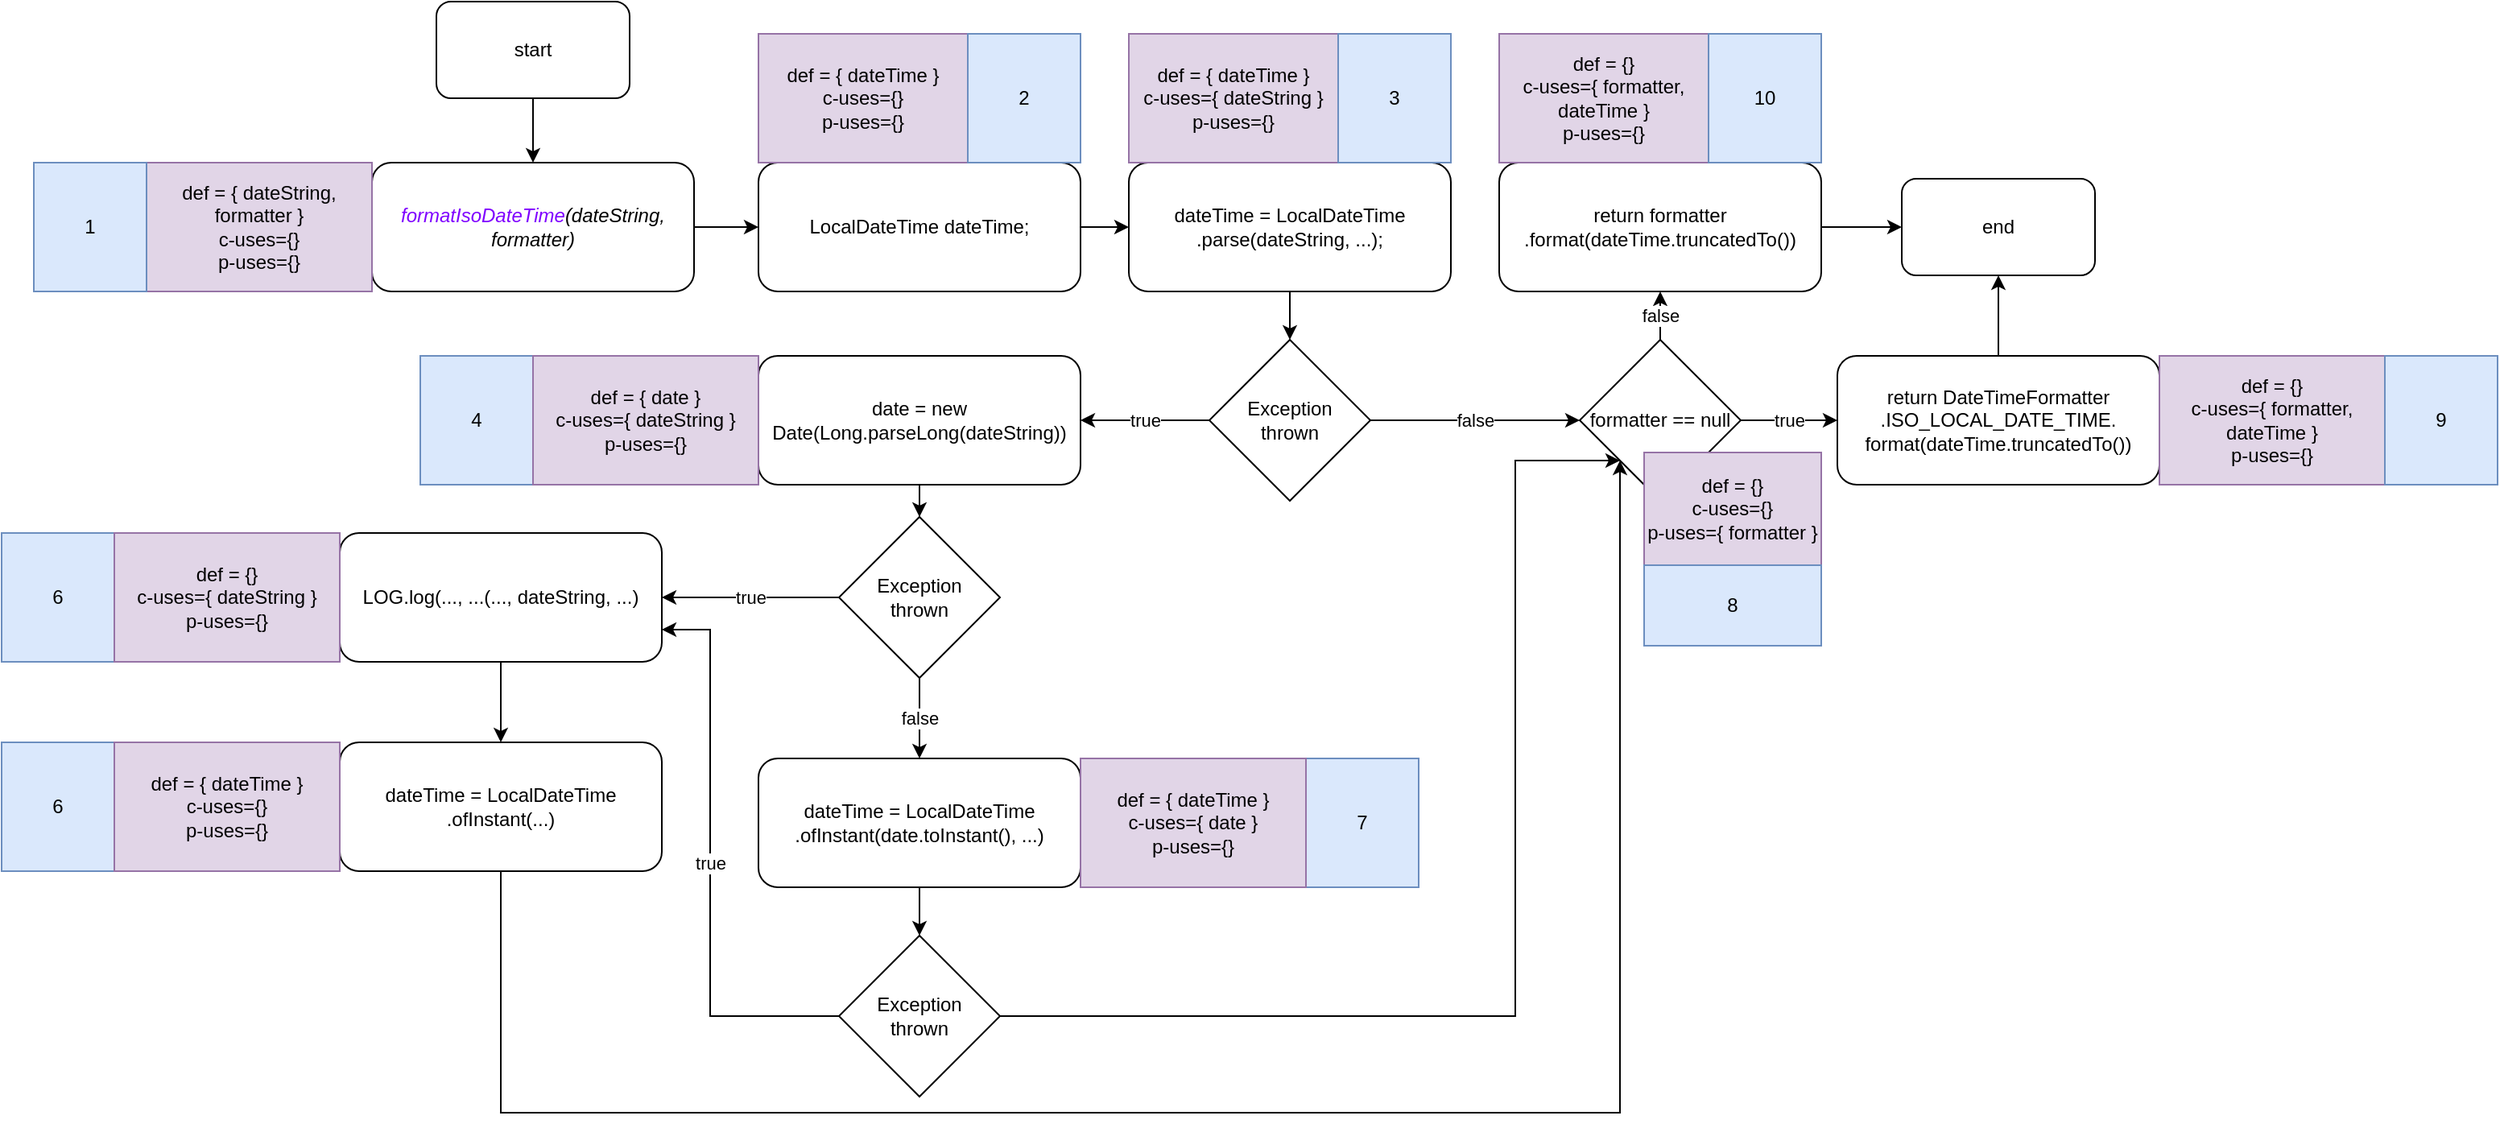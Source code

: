 <mxfile version="20.6.0" type="device"><diagram id="Lz7AijbrBp_rhBIXZJey" name="Página-1"><mxGraphModel dx="1673" dy="896" grid="1" gridSize="10" guides="1" tooltips="1" connect="1" arrows="1" fold="1" page="1" pageScale="1" pageWidth="827" pageHeight="583" math="0" shadow="0"><root><mxCell id="0"/><mxCell id="1" parent="0"/><mxCell id="VnGlANeKpyUaF631w82r-49" value="" style="edgeStyle=orthogonalEdgeStyle;rounded=0;orthogonalLoop=1;jettySize=auto;html=1;" edge="1" parent="1" source="VnGlANeKpyUaF631w82r-4" target="VnGlANeKpyUaF631w82r-48"><mxGeometry relative="1" as="geometry"/></mxCell><mxCell id="VnGlANeKpyUaF631w82r-4" value="&lt;i&gt;&lt;font color=&quot;#7f00ff&quot;&gt;formatIsoDateTime&lt;/font&gt;(dateString, formatter)&lt;/i&gt;" style="rounded=1;whiteSpace=wrap;html=1;fontSize=12;" vertex="1" parent="1"><mxGeometry x="250" y="120" width="200" height="80" as="geometry"/></mxCell><mxCell id="VnGlANeKpyUaF631w82r-6" value="def = { dateString, formatter }&lt;br&gt;c-uses={}&lt;br&gt;p-uses={}" style="rounded=0;whiteSpace=wrap;html=1;fontSize=12;fillColor=#e1d5e7;strokeColor=#9673a6;" vertex="1" parent="1"><mxGeometry x="110" y="120" width="140" height="80" as="geometry"/></mxCell><mxCell id="VnGlANeKpyUaF631w82r-7" value="1" style="rounded=0;whiteSpace=wrap;html=1;fontSize=12;fillColor=#dae8fc;strokeColor=#6c8ebf;" vertex="1" parent="1"><mxGeometry x="40" y="120" width="70" height="80" as="geometry"/></mxCell><mxCell id="VnGlANeKpyUaF631w82r-9" value="" style="edgeStyle=orthogonalEdgeStyle;rounded=0;orthogonalLoop=1;jettySize=auto;html=1;" edge="1" parent="1" source="VnGlANeKpyUaF631w82r-8" target="VnGlANeKpyUaF631w82r-4"><mxGeometry relative="1" as="geometry"/></mxCell><mxCell id="VnGlANeKpyUaF631w82r-8" value="start" style="rounded=1;whiteSpace=wrap;html=1;fontSize=12;" vertex="1" parent="1"><mxGeometry x="290" y="20" width="120" height="60" as="geometry"/></mxCell><mxCell id="VnGlANeKpyUaF631w82r-18" value="" style="edgeStyle=orthogonalEdgeStyle;rounded=0;orthogonalLoop=1;jettySize=auto;html=1;" edge="1" parent="1" source="VnGlANeKpyUaF631w82r-14" target="VnGlANeKpyUaF631w82r-17"><mxGeometry relative="1" as="geometry"/></mxCell><mxCell id="VnGlANeKpyUaF631w82r-14" value="dateTime = LocalDateTime&lt;br&gt;.parse(dateString,&amp;nbsp;...);" style="rounded=1;whiteSpace=wrap;html=1;fontSize=12;" vertex="1" parent="1"><mxGeometry x="720" y="120" width="200" height="80" as="geometry"/></mxCell><mxCell id="VnGlANeKpyUaF631w82r-16" value="def = { dateTime }&lt;br&gt;c-uses={ dateString }&lt;br&gt;p-uses={}" style="rounded=0;whiteSpace=wrap;html=1;fontSize=12;fillColor=#e1d5e7;strokeColor=#9673a6;" vertex="1" parent="1"><mxGeometry x="720" y="40" width="130" height="80" as="geometry"/></mxCell><mxCell id="VnGlANeKpyUaF631w82r-20" value="true" style="edgeStyle=orthogonalEdgeStyle;rounded=0;orthogonalLoop=1;jettySize=auto;html=1;" edge="1" parent="1" source="VnGlANeKpyUaF631w82r-17" target="VnGlANeKpyUaF631w82r-19"><mxGeometry relative="1" as="geometry"/></mxCell><mxCell id="VnGlANeKpyUaF631w82r-24" value="false" style="edgeStyle=orthogonalEdgeStyle;rounded=0;orthogonalLoop=1;jettySize=auto;html=1;" edge="1" parent="1" source="VnGlANeKpyUaF631w82r-17" target="VnGlANeKpyUaF631w82r-23"><mxGeometry relative="1" as="geometry"/></mxCell><mxCell id="VnGlANeKpyUaF631w82r-17" value="Exception&lt;br&gt;thrown" style="rhombus;whiteSpace=wrap;html=1;fontSize=12;fontColor=#000000;" vertex="1" parent="1"><mxGeometry x="770" y="230" width="100" height="100" as="geometry"/></mxCell><mxCell id="VnGlANeKpyUaF631w82r-62" value="" style="edgeStyle=orthogonalEdgeStyle;rounded=0;orthogonalLoop=1;jettySize=auto;html=1;" edge="1" parent="1" source="VnGlANeKpyUaF631w82r-19" target="VnGlANeKpyUaF631w82r-61"><mxGeometry relative="1" as="geometry"/></mxCell><mxCell id="VnGlANeKpyUaF631w82r-19" value="date = new Date(Long.parseLong(dateString))" style="rounded=1;whiteSpace=wrap;html=1;fontSize=12;" vertex="1" parent="1"><mxGeometry x="490" y="240" width="200" height="80" as="geometry"/></mxCell><mxCell id="VnGlANeKpyUaF631w82r-27" value="true" style="edgeStyle=orthogonalEdgeStyle;rounded=0;orthogonalLoop=1;jettySize=auto;html=1;" edge="1" parent="1" source="VnGlANeKpyUaF631w82r-23" target="VnGlANeKpyUaF631w82r-25"><mxGeometry relative="1" as="geometry"/></mxCell><mxCell id="VnGlANeKpyUaF631w82r-33" value="false" style="edgeStyle=orthogonalEdgeStyle;rounded=0;orthogonalLoop=1;jettySize=auto;html=1;" edge="1" parent="1" source="VnGlANeKpyUaF631w82r-23" target="VnGlANeKpyUaF631w82r-32"><mxGeometry relative="1" as="geometry"/></mxCell><mxCell id="VnGlANeKpyUaF631w82r-23" value="formatter == null" style="rhombus;whiteSpace=wrap;html=1;fontSize=12;fontColor=#000000;" vertex="1" parent="1"><mxGeometry x="1000" y="230" width="100" height="100" as="geometry"/></mxCell><mxCell id="VnGlANeKpyUaF631w82r-31" value="" style="edgeStyle=orthogonalEdgeStyle;rounded=0;orthogonalLoop=1;jettySize=auto;html=1;entryX=0.5;entryY=1;entryDx=0;entryDy=0;" edge="1" parent="1" source="VnGlANeKpyUaF631w82r-25" target="VnGlANeKpyUaF631w82r-30"><mxGeometry relative="1" as="geometry"/></mxCell><mxCell id="VnGlANeKpyUaF631w82r-25" value="return DateTimeFormatter&lt;br&gt;.ISO_LOCAL_DATE_TIME.&lt;br&gt;format(dateTime.truncatedTo())" style="rounded=1;whiteSpace=wrap;html=1;fontSize=12;" vertex="1" parent="1"><mxGeometry x="1160" y="240" width="200" height="80" as="geometry"/></mxCell><mxCell id="VnGlANeKpyUaF631w82r-26" value="3" style="rounded=0;whiteSpace=wrap;html=1;fontSize=12;fillColor=#dae8fc;strokeColor=#6c8ebf;" vertex="1" parent="1"><mxGeometry x="850" y="40" width="70" height="80" as="geometry"/></mxCell><mxCell id="VnGlANeKpyUaF631w82r-30" value="end" style="rounded=1;whiteSpace=wrap;html=1;fontSize=12;" vertex="1" parent="1"><mxGeometry x="1200" y="130" width="120" height="60" as="geometry"/></mxCell><mxCell id="VnGlANeKpyUaF631w82r-34" value="" style="edgeStyle=orthogonalEdgeStyle;rounded=0;orthogonalLoop=1;jettySize=auto;html=1;" edge="1" parent="1" source="VnGlANeKpyUaF631w82r-32" target="VnGlANeKpyUaF631w82r-30"><mxGeometry relative="1" as="geometry"/></mxCell><mxCell id="VnGlANeKpyUaF631w82r-32" value="return formatter&lt;br&gt;.format(dateTime.truncatedTo())" style="rounded=1;whiteSpace=wrap;html=1;fontSize=12;" vertex="1" parent="1"><mxGeometry x="950" y="120" width="200" height="80" as="geometry"/></mxCell><mxCell id="VnGlANeKpyUaF631w82r-35" value="def = {}&lt;br&gt;c-uses={ formatter, dateTime }&lt;br&gt;p-uses={}" style="rounded=0;whiteSpace=wrap;html=1;fontSize=12;fillColor=#e1d5e7;strokeColor=#9673a6;" vertex="1" parent="1"><mxGeometry x="950" y="40" width="130" height="80" as="geometry"/></mxCell><mxCell id="VnGlANeKpyUaF631w82r-36" value="10" style="rounded=0;whiteSpace=wrap;html=1;fontSize=12;fillColor=#dae8fc;strokeColor=#6c8ebf;" vertex="1" parent="1"><mxGeometry x="1080" y="40" width="70" height="80" as="geometry"/></mxCell><mxCell id="VnGlANeKpyUaF631w82r-37" value="4" style="rounded=0;whiteSpace=wrap;html=1;fontSize=12;fillColor=#dae8fc;strokeColor=#6c8ebf;" vertex="1" parent="1"><mxGeometry x="280" y="240" width="70" height="80" as="geometry"/></mxCell><mxCell id="VnGlANeKpyUaF631w82r-38" value="def = { date }&lt;br&gt;c-uses={ dateString }&lt;br&gt;p-uses={}" style="rounded=0;whiteSpace=wrap;html=1;fontSize=12;fillColor=#e1d5e7;strokeColor=#9673a6;" vertex="1" parent="1"><mxGeometry x="350" y="240" width="140" height="80" as="geometry"/></mxCell><mxCell id="VnGlANeKpyUaF631w82r-39" value="def = {}&lt;br&gt;c-uses={ formatter, dateTime }&lt;br&gt;p-uses={}" style="rounded=0;whiteSpace=wrap;html=1;fontSize=12;fillColor=#e1d5e7;strokeColor=#9673a6;" vertex="1" parent="1"><mxGeometry x="1360" y="240" width="140" height="80" as="geometry"/></mxCell><mxCell id="VnGlANeKpyUaF631w82r-40" value="9" style="rounded=0;whiteSpace=wrap;html=1;fontSize=12;fillColor=#dae8fc;strokeColor=#6c8ebf;" vertex="1" parent="1"><mxGeometry x="1500" y="240" width="70" height="80" as="geometry"/></mxCell><mxCell id="VnGlANeKpyUaF631w82r-70" value="" style="edgeStyle=orthogonalEdgeStyle;rounded=0;orthogonalLoop=1;jettySize=auto;html=1;" edge="1" parent="1" source="VnGlANeKpyUaF631w82r-42" target="VnGlANeKpyUaF631w82r-69"><mxGeometry relative="1" as="geometry"/></mxCell><mxCell id="VnGlANeKpyUaF631w82r-42" value="dateTime = LocalDateTime&lt;br&gt;.ofInstant(date.toInstant(), ...)" style="rounded=1;whiteSpace=wrap;html=1;fontSize=12;" vertex="1" parent="1"><mxGeometry x="490" y="490" width="200" height="80" as="geometry"/></mxCell><mxCell id="VnGlANeKpyUaF631w82r-43" value="7" style="rounded=0;whiteSpace=wrap;html=1;fontSize=12;fillColor=#dae8fc;strokeColor=#6c8ebf;" vertex="1" parent="1"><mxGeometry x="830" y="490" width="70" height="80" as="geometry"/></mxCell><mxCell id="VnGlANeKpyUaF631w82r-44" value="def = { dateTime }&lt;br&gt;c-uses={ date }&lt;br&gt;p-uses={}" style="rounded=0;whiteSpace=wrap;html=1;fontSize=12;fillColor=#e1d5e7;strokeColor=#9673a6;" vertex="1" parent="1"><mxGeometry x="690" y="490" width="140" height="80" as="geometry"/></mxCell><mxCell id="VnGlANeKpyUaF631w82r-45" value="def = {}&lt;br&gt;c-uses={}&lt;br&gt;p-uses={ formatter }" style="rounded=0;whiteSpace=wrap;html=1;fontSize=12;fillColor=#e1d5e7;strokeColor=#9673a6;" vertex="1" parent="1"><mxGeometry x="1040" y="300" width="110" height="70" as="geometry"/></mxCell><mxCell id="VnGlANeKpyUaF631w82r-46" value="8" style="rounded=0;whiteSpace=wrap;html=1;fontSize=12;fillColor=#dae8fc;strokeColor=#6c8ebf;" vertex="1" parent="1"><mxGeometry x="1040" y="370" width="110" height="50" as="geometry"/></mxCell><mxCell id="VnGlANeKpyUaF631w82r-50" value="" style="edgeStyle=orthogonalEdgeStyle;rounded=0;orthogonalLoop=1;jettySize=auto;html=1;" edge="1" parent="1" source="VnGlANeKpyUaF631w82r-48" target="VnGlANeKpyUaF631w82r-14"><mxGeometry relative="1" as="geometry"/></mxCell><mxCell id="VnGlANeKpyUaF631w82r-48" value="LocalDateTime dateTime;" style="rounded=1;whiteSpace=wrap;html=1;fontSize=12;" vertex="1" parent="1"><mxGeometry x="490" y="120" width="200" height="80" as="geometry"/></mxCell><mxCell id="VnGlANeKpyUaF631w82r-51" value="def = { dateTime }&lt;br&gt;c-uses={}&lt;br&gt;p-uses={}" style="rounded=0;whiteSpace=wrap;html=1;fontSize=12;fillColor=#e1d5e7;strokeColor=#9673a6;" vertex="1" parent="1"><mxGeometry x="490" y="40" width="130" height="80" as="geometry"/></mxCell><mxCell id="VnGlANeKpyUaF631w82r-52" value="2" style="rounded=0;whiteSpace=wrap;html=1;fontSize=12;fillColor=#dae8fc;strokeColor=#6c8ebf;" vertex="1" parent="1"><mxGeometry x="620" y="40" width="70" height="80" as="geometry"/></mxCell><mxCell id="VnGlANeKpyUaF631w82r-60" value="" style="edgeStyle=orthogonalEdgeStyle;rounded=0;orthogonalLoop=1;jettySize=auto;html=1;" edge="1" parent="1" source="VnGlANeKpyUaF631w82r-54" target="VnGlANeKpyUaF631w82r-57"><mxGeometry relative="1" as="geometry"/></mxCell><mxCell id="VnGlANeKpyUaF631w82r-54" value="LOG.log(..., ...(..., dateString, ...)" style="rounded=1;whiteSpace=wrap;html=1;fontSize=12;" vertex="1" parent="1"><mxGeometry x="230" y="350" width="200" height="80" as="geometry"/></mxCell><mxCell id="VnGlANeKpyUaF631w82r-55" value="6" style="rounded=0;whiteSpace=wrap;html=1;fontSize=12;fillColor=#dae8fc;strokeColor=#6c8ebf;" vertex="1" parent="1"><mxGeometry x="20" y="350" width="70" height="80" as="geometry"/></mxCell><mxCell id="VnGlANeKpyUaF631w82r-56" value="def = {}&lt;br&gt;c-uses={ dateString }&lt;br&gt;p-uses={}" style="rounded=0;whiteSpace=wrap;html=1;fontSize=12;fillColor=#e1d5e7;strokeColor=#9673a6;" vertex="1" parent="1"><mxGeometry x="90" y="350" width="140" height="80" as="geometry"/></mxCell><mxCell id="VnGlANeKpyUaF631w82r-77" style="edgeStyle=orthogonalEdgeStyle;rounded=0;orthogonalLoop=1;jettySize=auto;html=1;exitX=0.5;exitY=1;exitDx=0;exitDy=0;entryX=0;entryY=1;entryDx=0;entryDy=0;" edge="1" parent="1" source="VnGlANeKpyUaF631w82r-57" target="VnGlANeKpyUaF631w82r-23"><mxGeometry relative="1" as="geometry"><Array as="points"><mxPoint x="330" y="710"/><mxPoint x="1025" y="710"/></Array></mxGeometry></mxCell><mxCell id="VnGlANeKpyUaF631w82r-57" value="dateTime =&amp;nbsp;LocalDateTime&lt;br&gt;.ofInstant(...)" style="rounded=1;whiteSpace=wrap;html=1;fontSize=12;" vertex="1" parent="1"><mxGeometry x="230" y="480" width="200" height="80" as="geometry"/></mxCell><mxCell id="VnGlANeKpyUaF631w82r-58" value="6" style="rounded=0;whiteSpace=wrap;html=1;fontSize=12;fillColor=#dae8fc;strokeColor=#6c8ebf;" vertex="1" parent="1"><mxGeometry x="20" y="480" width="70" height="80" as="geometry"/></mxCell><mxCell id="VnGlANeKpyUaF631w82r-59" value="def = { dateTime }&lt;br&gt;c-uses={}&lt;br&gt;p-uses={}" style="rounded=0;whiteSpace=wrap;html=1;fontSize=12;fillColor=#e1d5e7;strokeColor=#9673a6;" vertex="1" parent="1"><mxGeometry x="90" y="480" width="140" height="80" as="geometry"/></mxCell><mxCell id="VnGlANeKpyUaF631w82r-63" value="false" style="edgeStyle=orthogonalEdgeStyle;rounded=0;orthogonalLoop=1;jettySize=auto;html=1;" edge="1" parent="1" source="VnGlANeKpyUaF631w82r-61" target="VnGlANeKpyUaF631w82r-42"><mxGeometry relative="1" as="geometry"/></mxCell><mxCell id="VnGlANeKpyUaF631w82r-75" value="true" style="edgeStyle=orthogonalEdgeStyle;rounded=0;orthogonalLoop=1;jettySize=auto;html=1;" edge="1" parent="1" source="VnGlANeKpyUaF631w82r-61" target="VnGlANeKpyUaF631w82r-54"><mxGeometry relative="1" as="geometry"/></mxCell><mxCell id="VnGlANeKpyUaF631w82r-61" value="Exception&lt;br&gt;thrown" style="rhombus;whiteSpace=wrap;html=1;fontSize=12;fontColor=#000000;" vertex="1" parent="1"><mxGeometry x="540" y="340" width="100" height="100" as="geometry"/></mxCell><mxCell id="VnGlANeKpyUaF631w82r-73" value="true" style="edgeStyle=orthogonalEdgeStyle;rounded=0;orthogonalLoop=1;jettySize=auto;html=1;exitX=0;exitY=0.5;exitDx=0;exitDy=0;entryX=1;entryY=0.75;entryDx=0;entryDy=0;" edge="1" parent="1" source="VnGlANeKpyUaF631w82r-69" target="VnGlANeKpyUaF631w82r-54"><mxGeometry relative="1" as="geometry"><Array as="points"><mxPoint x="460" y="650"/><mxPoint x="460" y="410"/></Array></mxGeometry></mxCell><mxCell id="VnGlANeKpyUaF631w82r-78" style="edgeStyle=orthogonalEdgeStyle;rounded=0;orthogonalLoop=1;jettySize=auto;html=1;exitX=1;exitY=0.5;exitDx=0;exitDy=0;entryX=0;entryY=1;entryDx=0;entryDy=0;" edge="1" parent="1" source="VnGlANeKpyUaF631w82r-69" target="VnGlANeKpyUaF631w82r-23"><mxGeometry relative="1" as="geometry"><Array as="points"><mxPoint x="960" y="650"/><mxPoint x="960" y="305"/></Array></mxGeometry></mxCell><mxCell id="VnGlANeKpyUaF631w82r-69" value="Exception&lt;br&gt;thrown" style="rhombus;whiteSpace=wrap;html=1;fontSize=12;fontColor=#000000;" vertex="1" parent="1"><mxGeometry x="540" y="600" width="100" height="100" as="geometry"/></mxCell></root></mxGraphModel></diagram></mxfile>